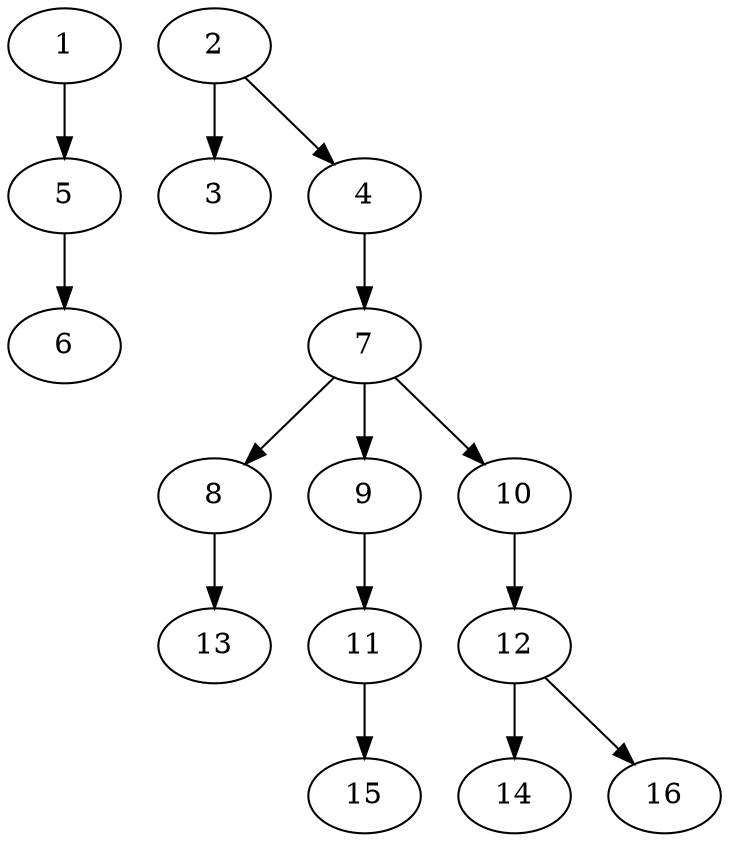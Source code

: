 // DAG (tier=1-easy, mode=data, n=16, ccr=0.302, fat=0.426, density=0.251, regular=0.793, jump=0.095, mindata=1048576, maxdata=8388608)
// DAG automatically generated by daggen at Sun Aug 24 16:33:33 2025
// /home/ermia/Project/Environments/daggen/bin/daggen --dot --ccr 0.302 --fat 0.426 --regular 0.793 --density 0.251 --jump 0.095 --mindata 1048576 --maxdata 8388608 -n 16 
digraph G {
  1 [size="272006798454871456", alpha="0.02", expect_size="136003399227435728"]
  1 -> 5 [size ="104529605427200"]
  2 [size="186954575621543428096", alpha="0.06", expect_size="93477287810771714048"]
  2 -> 3 [size ="261565655810048"]
  2 -> 4 [size ="261565655810048"]
  3 [size="51105122887900594176", alpha="0.05", expect_size="25552561443950297088"]
  4 [size="14196225683533124", alpha="0.03", expect_size="7098112841766562"]
  4 -> 7 [size ="481216490897408"]
  5 [size="2053626147655581", alpha="0.12", expect_size="1026813073827790"]
  5 -> 6 [size ="61243582840832"]
  6 [size="1077672200620871", alpha="0.02", expect_size="538836100310435"]
  7 [size="8282235970216913", alpha="0.03", expect_size="4141117985108456"]
  7 -> 8 [size ="328099564617728"]
  7 -> 9 [size ="328099564617728"]
  7 -> 10 [size ="328099564617728"]
  8 [size="14419658812980146", alpha="0.04", expect_size="7209829406490073"]
  8 -> 13 [size ="442752617676800"]
  9 [size="210536912785239712", alpha="0.20", expect_size="105268456392619856"]
  9 -> 11 [size ="109988416585728"]
  10 [size="307518658457864256", alpha="0.04", expect_size="153759329228932128"]
  10 -> 12 [size ="430647856332800"]
  11 [size="651524764880458", alpha="0.20", expect_size="325762382440229"]
  11 -> 15 [size ="18053031002112"]
  12 [size="430010542777134219264", alpha="0.02", expect_size="215005271388567109632"]
  12 -> 14 [size ="455766838345728"]
  12 -> 16 [size ="455766838345728"]
  13 [size="3638171218941254", alpha="0.18", expect_size="1819085609470627"]
  14 [size="211674637094879232000", alpha="0.08", expect_size="105837318547439616000"]
  15 [size="6732597013004681216", alpha="0.20", expect_size="3366298506502340608"]
  16 [size="11448800761006260224", alpha="0.11", expect_size="5724400380503130112"]
}